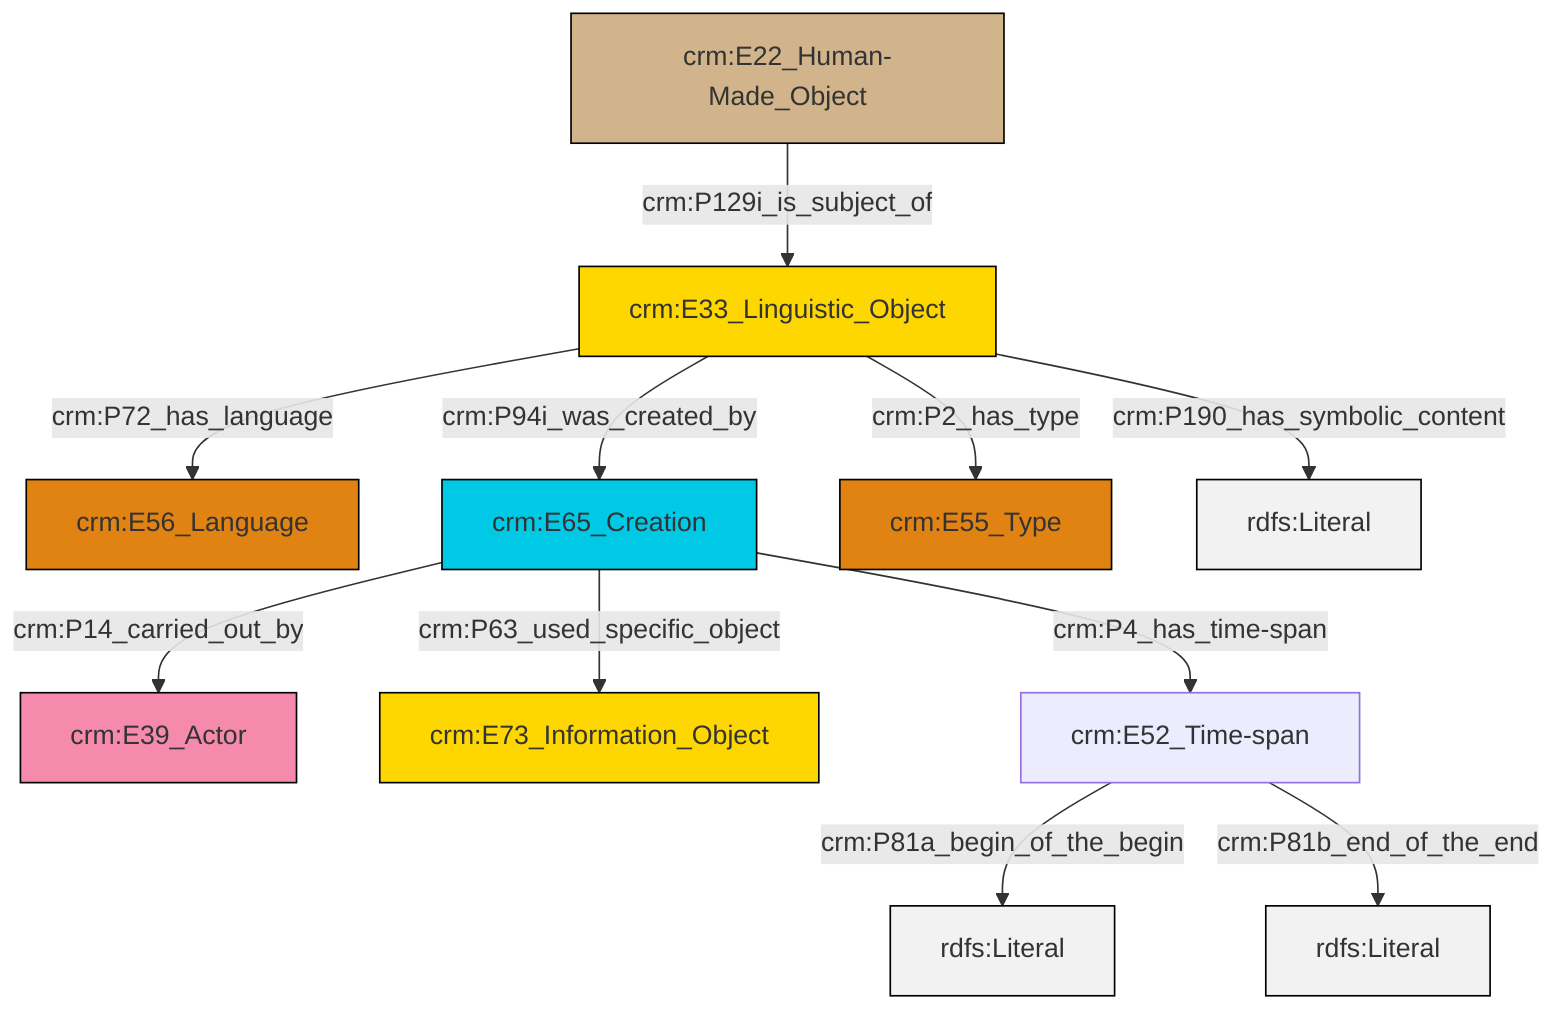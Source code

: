 graph TD
classDef Literal fill:#f2f2f2,stroke:#000000;
classDef CRM_Entity fill:#FFFFFF,stroke:#000000;
classDef Temporal_Entity fill:#00C9E6, stroke:#000000;
classDef Type fill:#E18312, stroke:#000000;
classDef Time-Span fill:#2C9C91, stroke:#000000;
classDef Appellation fill:#FFEB7F, stroke:#000000;
classDef Place fill:#008836, stroke:#000000;
classDef Persistent_Item fill:#B266B2, stroke:#000000;
classDef Conceptual_Object fill:#FFD700, stroke:#000000;
classDef Physical_Thing fill:#D2B48C, stroke:#000000;
classDef Actor fill:#f58aad, stroke:#000000;
classDef PC_Classes fill:#4ce600, stroke:#000000;
classDef Multi fill:#cccccc,stroke:#000000;

0["crm:E22_Human-Made_Object"]:::Physical_Thing -->|crm:P129i_is_subject_of| 1["crm:E33_Linguistic_Object"]:::Conceptual_Object
1["crm:E33_Linguistic_Object"]:::Conceptual_Object -->|crm:P72_has_language| 4["crm:E56_Language"]:::Type
5["crm:E65_Creation"]:::Temporal_Entity -->|crm:P63_used_specific_object| 6["crm:E73_Information_Object"]:::Conceptual_Object
1["crm:E33_Linguistic_Object"]:::Conceptual_Object -->|crm:P94i_was_created_by| 5["crm:E65_Creation"]:::Temporal_Entity
8["crm:E52_Time-span"]:::Default -->|crm:P81a_begin_of_the_begin| 9[rdfs:Literal]:::Literal
8["crm:E52_Time-span"]:::Default -->|crm:P81b_end_of_the_end| 13[rdfs:Literal]:::Literal
1["crm:E33_Linguistic_Object"]:::Conceptual_Object -->|crm:P190_has_symbolic_content| 16[rdfs:Literal]:::Literal
5["crm:E65_Creation"]:::Temporal_Entity -->|crm:P4_has_time-span| 8["crm:E52_Time-span"]:::Default
1["crm:E33_Linguistic_Object"]:::Conceptual_Object -->|crm:P2_has_type| 14["crm:E55_Type"]:::Type
5["crm:E65_Creation"]:::Temporal_Entity -->|crm:P14_carried_out_by| 2["crm:E39_Actor"]:::Actor